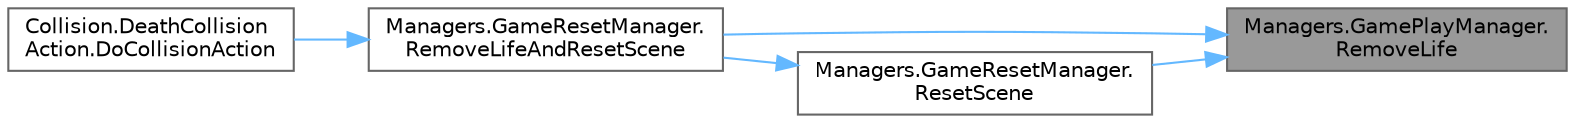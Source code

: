digraph "Managers.GamePlayManager.RemoveLife"
{
 // LATEX_PDF_SIZE
  bgcolor="transparent";
  edge [fontname=Helvetica,fontsize=10,labelfontname=Helvetica,labelfontsize=10];
  node [fontname=Helvetica,fontsize=10,shape=box,height=0.2,width=0.4];
  rankdir="RL";
  Node1 [label="Managers.GamePlayManager.\lRemoveLife",height=0.2,width=0.4,color="gray40", fillcolor="grey60", style="filled", fontcolor="black",tooltip="Removes a life from GameStatus and returns the number of lives remaining."];
  Node1 -> Node2 [dir="back",color="steelblue1",style="solid"];
  Node2 [label="Managers.GameResetManager.\lRemoveLifeAndResetScene",height=0.2,width=0.4,color="grey40", fillcolor="white", style="filled",URL="$class_managers_1_1_game_reset_manager.html#a41fc068af42ae846d0c396cbfd91ea6b",tooltip="Resets the scene if still lives left else the game has ended so update the GamePlayManager and loads ..."];
  Node2 -> Node3 [dir="back",color="steelblue1",style="solid"];
  Node3 [label="Collision.DeathCollision\lAction.DoCollisionAction",height=0.2,width=0.4,color="grey40", fillcolor="white", style="filled",URL="$class_collision_1_1_death_collision_action.html#aad077cbbf80f2ecd43020f832bcef7f3",tooltip="This action interacts directly with the GameResetManager tp reduce a life."];
  Node1 -> Node4 [dir="back",color="steelblue1",style="solid"];
  Node4 [label="Managers.GameResetManager.\lResetScene",height=0.2,width=0.4,color="grey40", fillcolor="white", style="filled",URL="$class_managers_1_1_game_reset_manager.html#a9d718417ac8c7e73f41e2ee021b3d0fd",tooltip="Resets the scene and removes a life from the GamePlayManager."];
  Node4 -> Node2 [dir="back",color="steelblue1",style="solid"];
}
